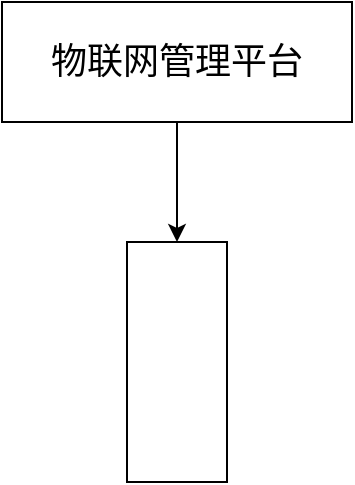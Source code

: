 <mxfile version="10.5.1" type="github"><diagram id="Iu_6_LHitcToAdWr196d" name="Page-1"><mxGraphModel dx="1007" dy="628" grid="1" gridSize="10" guides="1" tooltips="1" connect="1" arrows="1" fold="1" page="1" pageScale="1" pageWidth="850" pageHeight="1100" math="0" shadow="0"><root><mxCell id="0"/><mxCell id="1" parent="0"/><mxCell id="bYkbQOGnGZ2P0QeDuLN6-3" style="edgeStyle=orthogonalEdgeStyle;rounded=0;orthogonalLoop=1;jettySize=auto;html=1;entryX=0.5;entryY=0;entryDx=0;entryDy=0;" parent="1" source="bYkbQOGnGZ2P0QeDuLN6-1" target="bYkbQOGnGZ2P0QeDuLN6-2" edge="1"><mxGeometry relative="1" as="geometry"/></mxCell><mxCell id="bYkbQOGnGZ2P0QeDuLN6-1" value="&lt;font style=&quot;font-size: 18px&quot;&gt;物联网管理平台&lt;/font&gt;" style="rounded=0;whiteSpace=wrap;html=1;" parent="1" vertex="1"><mxGeometry x="310" y="10" width="175" height="60" as="geometry"/></mxCell><mxCell id="bYkbQOGnGZ2P0QeDuLN6-2" value="" style="rounded=0;whiteSpace=wrap;html=1;" parent="1" vertex="1"><mxGeometry x="372.5" y="130" width="50" height="120" as="geometry"/></mxCell></root></mxGraphModel></diagram></mxfile>